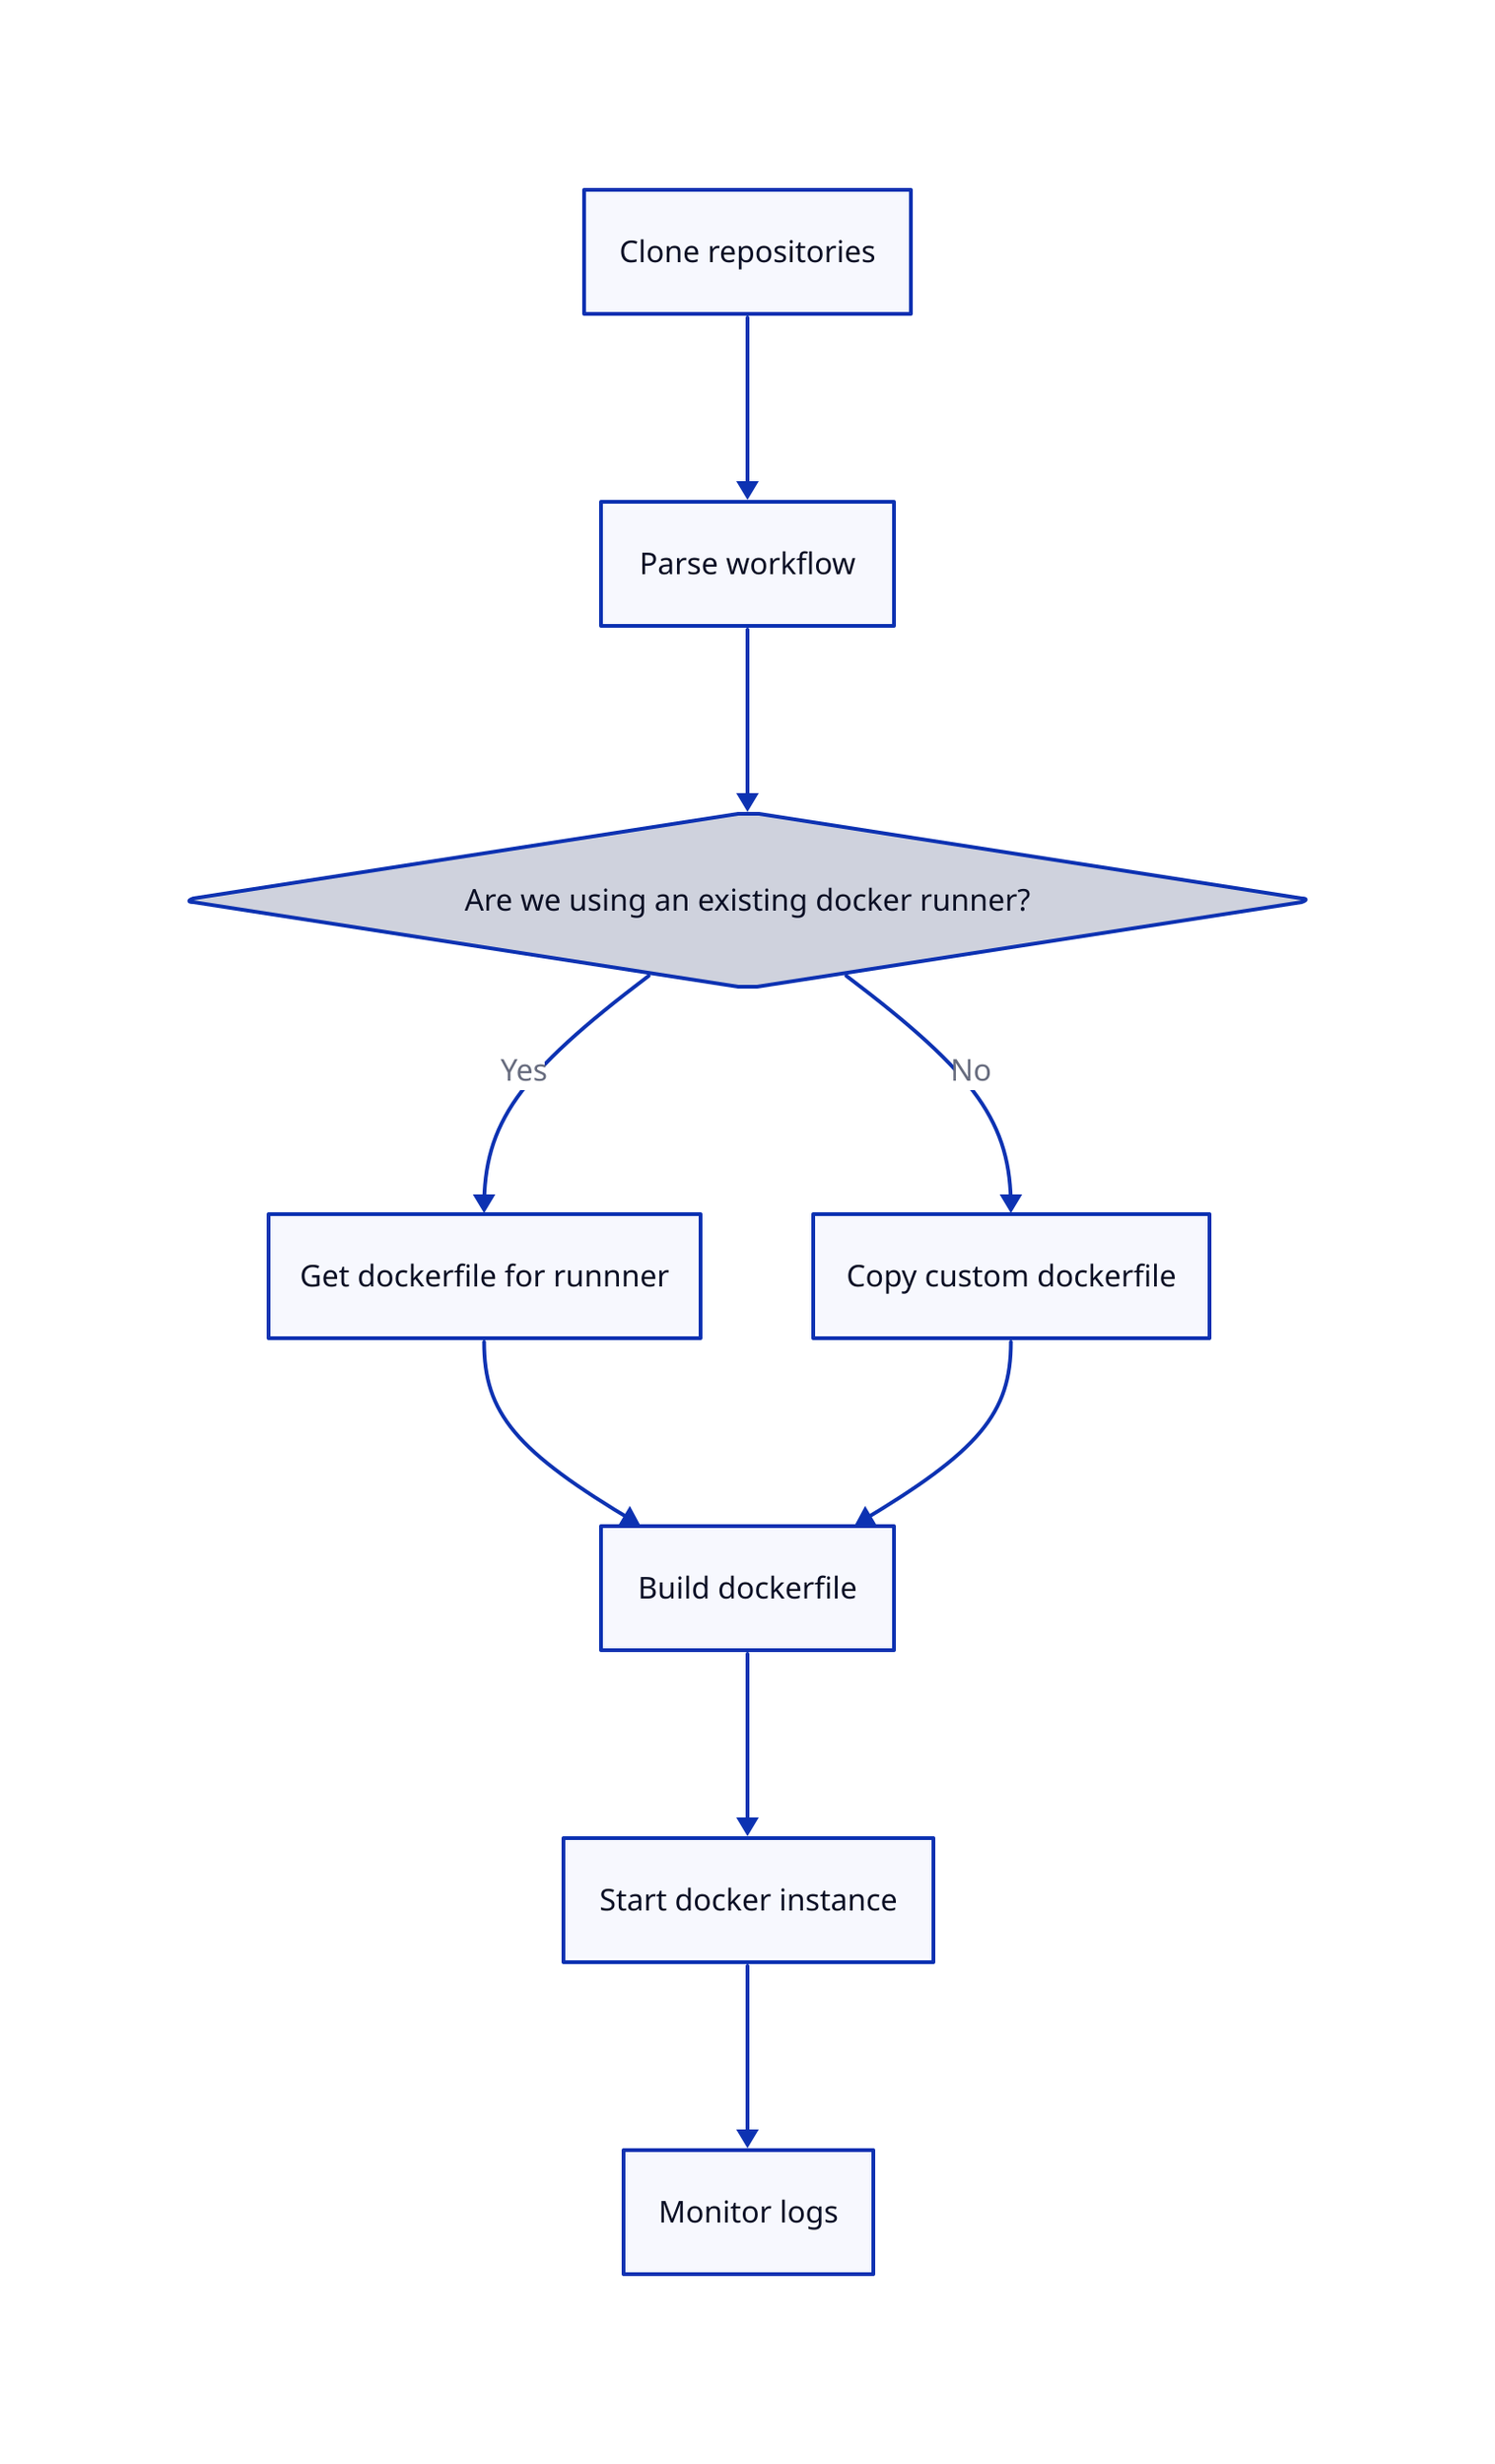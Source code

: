 direction: down
existing_runner: Are we using an existing docker runner? {
  shape: diamond
}
get_dockerfile: "Get dockerfile for runnner"
copy_custom: "Copy custom dockerfile"
build: "Build dockerfile"
"Clone repositories" -> "Parse workflow" -> existing_runner
existing_runner -> get_dockerfile: Yes
existing_runner -> copy_custom: No
get_dockerfile -> build
copy_custom -> build
build -> "Start docker instance" -> "Monitor logs"
